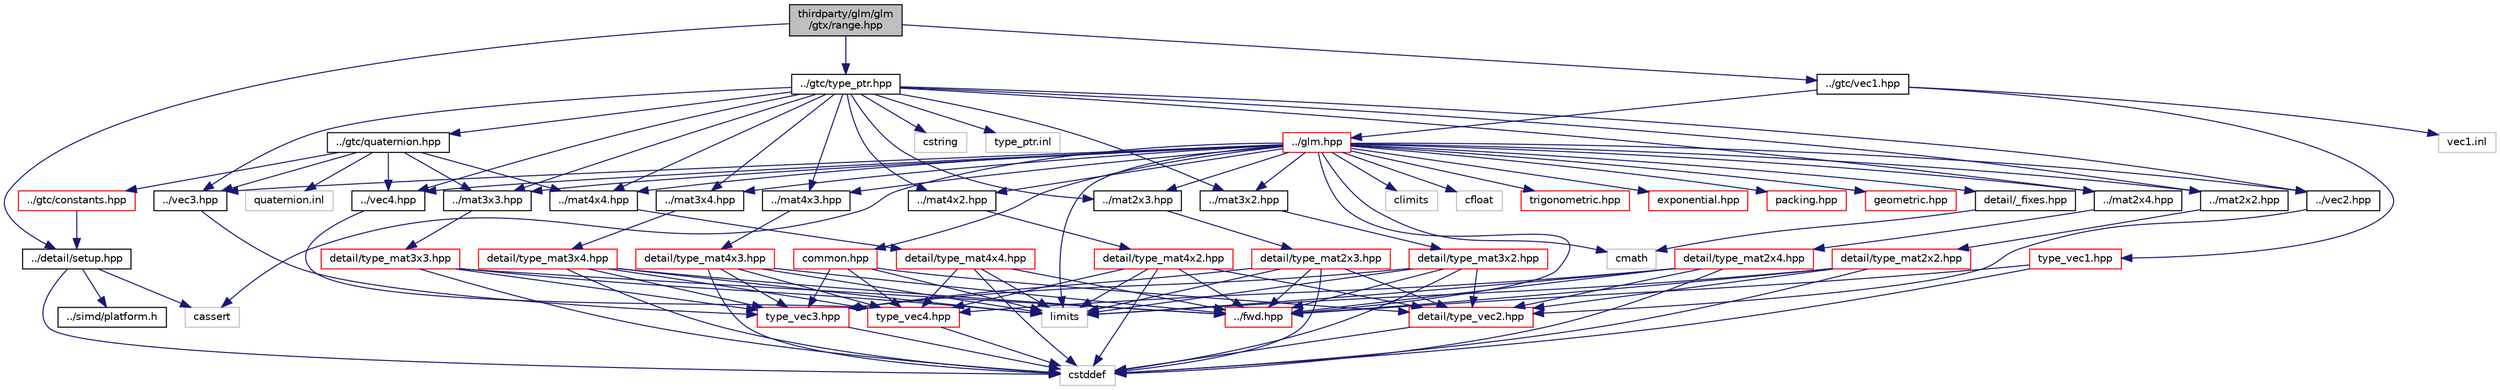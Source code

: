 digraph "thirdparty/glm/glm/gtx/range.hpp"
{
  edge [fontname="Helvetica",fontsize="10",labelfontname="Helvetica",labelfontsize="10"];
  node [fontname="Helvetica",fontsize="10",shape=record];
  Node1 [label="thirdparty/glm/glm\l/gtx/range.hpp",height=0.2,width=0.4,color="black", fillcolor="grey75", style="filled", fontcolor="black"];
  Node1 -> Node2 [color="midnightblue",fontsize="10",style="solid",fontname="Helvetica"];
  Node2 [label="../detail/setup.hpp",height=0.2,width=0.4,color="black", fillcolor="white", style="filled",URL="$glm_2glm_2detail_2setup_8hpp.html"];
  Node2 -> Node3 [color="midnightblue",fontsize="10",style="solid",fontname="Helvetica"];
  Node3 [label="cassert",height=0.2,width=0.4,color="grey75", fillcolor="white", style="filled"];
  Node2 -> Node4 [color="midnightblue",fontsize="10",style="solid",fontname="Helvetica"];
  Node4 [label="cstddef",height=0.2,width=0.4,color="grey75", fillcolor="white", style="filled"];
  Node2 -> Node5 [color="midnightblue",fontsize="10",style="solid",fontname="Helvetica"];
  Node5 [label="../simd/platform.h",height=0.2,width=0.4,color="black", fillcolor="white", style="filled",URL="$platform_8h.html",tooltip="simd "];
  Node1 -> Node6 [color="midnightblue",fontsize="10",style="solid",fontname="Helvetica"];
  Node6 [label="../gtc/type_ptr.hpp",height=0.2,width=0.4,color="black", fillcolor="white", style="filled",URL="$glm_2glm_2gtc_2type__ptr_8hpp.html"];
  Node6 -> Node7 [color="midnightblue",fontsize="10",style="solid",fontname="Helvetica"];
  Node7 [label="../gtc/quaternion.hpp",height=0.2,width=0.4,color="black", fillcolor="white", style="filled",URL="$glm_2glm_2gtc_2quaternion_8hpp.html"];
  Node7 -> Node8 [color="midnightblue",fontsize="10",style="solid",fontname="Helvetica"];
  Node8 [label="../mat3x3.hpp",height=0.2,width=0.4,color="black", fillcolor="white", style="filled",URL="$glm_2glm_2mat3x3_8hpp.html"];
  Node8 -> Node9 [color="midnightblue",fontsize="10",style="solid",fontname="Helvetica"];
  Node9 [label="detail/type_mat3x3.hpp",height=0.2,width=0.4,color="red", fillcolor="white", style="filled",URL="$glm_2glm_2detail_2type__mat3x3_8hpp.html"];
  Node9 -> Node10 [color="midnightblue",fontsize="10",style="solid",fontname="Helvetica"];
  Node10 [label="../fwd.hpp",height=0.2,width=0.4,color="red", fillcolor="white", style="filled",URL="$glm_2glm_2fwd_8hpp.html"];
  Node9 -> Node11 [color="midnightblue",fontsize="10",style="solid",fontname="Helvetica"];
  Node11 [label="type_vec3.hpp",height=0.2,width=0.4,color="red", fillcolor="white", style="filled",URL="$glm_2glm_2detail_2type__vec3_8hpp.html"];
  Node11 -> Node4 [color="midnightblue",fontsize="10",style="solid",fontname="Helvetica"];
  Node9 -> Node12 [color="midnightblue",fontsize="10",style="solid",fontname="Helvetica"];
  Node12 [label="limits",height=0.2,width=0.4,color="grey75", fillcolor="white", style="filled"];
  Node9 -> Node4 [color="midnightblue",fontsize="10",style="solid",fontname="Helvetica"];
  Node7 -> Node13 [color="midnightblue",fontsize="10",style="solid",fontname="Helvetica"];
  Node13 [label="../mat4x4.hpp",height=0.2,width=0.4,color="black", fillcolor="white", style="filled",URL="$glm_2glm_2mat4x4_8hpp.html"];
  Node13 -> Node14 [color="midnightblue",fontsize="10",style="solid",fontname="Helvetica"];
  Node14 [label="detail/type_mat4x4.hpp",height=0.2,width=0.4,color="red", fillcolor="white", style="filled",URL="$glm_2glm_2detail_2type__mat4x4_8hpp.html"];
  Node14 -> Node10 [color="midnightblue",fontsize="10",style="solid",fontname="Helvetica"];
  Node14 -> Node15 [color="midnightblue",fontsize="10",style="solid",fontname="Helvetica"];
  Node15 [label="type_vec4.hpp",height=0.2,width=0.4,color="red", fillcolor="white", style="filled",URL="$glm_2glm_2detail_2type__vec4_8hpp.html"];
  Node15 -> Node4 [color="midnightblue",fontsize="10",style="solid",fontname="Helvetica"];
  Node14 -> Node12 [color="midnightblue",fontsize="10",style="solid",fontname="Helvetica"];
  Node14 -> Node4 [color="midnightblue",fontsize="10",style="solid",fontname="Helvetica"];
  Node7 -> Node16 [color="midnightblue",fontsize="10",style="solid",fontname="Helvetica"];
  Node16 [label="../vec3.hpp",height=0.2,width=0.4,color="black", fillcolor="white", style="filled",URL="$glm_2glm_2vec3_8hpp.html"];
  Node16 -> Node11 [color="midnightblue",fontsize="10",style="solid",fontname="Helvetica"];
  Node7 -> Node17 [color="midnightblue",fontsize="10",style="solid",fontname="Helvetica"];
  Node17 [label="../vec4.hpp",height=0.2,width=0.4,color="black", fillcolor="white", style="filled",URL="$glm_2glm_2vec4_8hpp.html"];
  Node17 -> Node15 [color="midnightblue",fontsize="10",style="solid",fontname="Helvetica"];
  Node7 -> Node18 [color="midnightblue",fontsize="10",style="solid",fontname="Helvetica"];
  Node18 [label="../gtc/constants.hpp",height=0.2,width=0.4,color="red", fillcolor="white", style="filled",URL="$glm_2glm_2gtc_2constants_8hpp.html"];
  Node18 -> Node2 [color="midnightblue",fontsize="10",style="solid",fontname="Helvetica"];
  Node7 -> Node19 [color="midnightblue",fontsize="10",style="solid",fontname="Helvetica"];
  Node19 [label="quaternion.inl",height=0.2,width=0.4,color="grey75", fillcolor="white", style="filled"];
  Node6 -> Node20 [color="midnightblue",fontsize="10",style="solid",fontname="Helvetica"];
  Node20 [label="../vec2.hpp",height=0.2,width=0.4,color="black", fillcolor="white", style="filled",URL="$glm_2glm_2vec2_8hpp.html"];
  Node20 -> Node21 [color="midnightblue",fontsize="10",style="solid",fontname="Helvetica"];
  Node21 [label="detail/type_vec2.hpp",height=0.2,width=0.4,color="red", fillcolor="white", style="filled",URL="$glm_2glm_2detail_2type__vec2_8hpp.html"];
  Node21 -> Node4 [color="midnightblue",fontsize="10",style="solid",fontname="Helvetica"];
  Node6 -> Node16 [color="midnightblue",fontsize="10",style="solid",fontname="Helvetica"];
  Node6 -> Node17 [color="midnightblue",fontsize="10",style="solid",fontname="Helvetica"];
  Node6 -> Node22 [color="midnightblue",fontsize="10",style="solid",fontname="Helvetica"];
  Node22 [label="../mat2x2.hpp",height=0.2,width=0.4,color="black", fillcolor="white", style="filled",URL="$glm_2glm_2mat2x2_8hpp.html"];
  Node22 -> Node23 [color="midnightblue",fontsize="10",style="solid",fontname="Helvetica"];
  Node23 [label="detail/type_mat2x2.hpp",height=0.2,width=0.4,color="red", fillcolor="white", style="filled",URL="$glm_2glm_2detail_2type__mat2x2_8hpp.html"];
  Node23 -> Node10 [color="midnightblue",fontsize="10",style="solid",fontname="Helvetica"];
  Node23 -> Node21 [color="midnightblue",fontsize="10",style="solid",fontname="Helvetica"];
  Node23 -> Node12 [color="midnightblue",fontsize="10",style="solid",fontname="Helvetica"];
  Node23 -> Node4 [color="midnightblue",fontsize="10",style="solid",fontname="Helvetica"];
  Node6 -> Node24 [color="midnightblue",fontsize="10",style="solid",fontname="Helvetica"];
  Node24 [label="../mat2x3.hpp",height=0.2,width=0.4,color="black", fillcolor="white", style="filled",URL="$glm_2glm_2mat2x3_8hpp.html"];
  Node24 -> Node25 [color="midnightblue",fontsize="10",style="solid",fontname="Helvetica"];
  Node25 [label="detail/type_mat2x3.hpp",height=0.2,width=0.4,color="red", fillcolor="white", style="filled",URL="$glm_2glm_2detail_2type__mat2x3_8hpp.html"];
  Node25 -> Node10 [color="midnightblue",fontsize="10",style="solid",fontname="Helvetica"];
  Node25 -> Node21 [color="midnightblue",fontsize="10",style="solid",fontname="Helvetica"];
  Node25 -> Node11 [color="midnightblue",fontsize="10",style="solid",fontname="Helvetica"];
  Node25 -> Node12 [color="midnightblue",fontsize="10",style="solid",fontname="Helvetica"];
  Node25 -> Node4 [color="midnightblue",fontsize="10",style="solid",fontname="Helvetica"];
  Node6 -> Node26 [color="midnightblue",fontsize="10",style="solid",fontname="Helvetica"];
  Node26 [label="../mat2x4.hpp",height=0.2,width=0.4,color="black", fillcolor="white", style="filled",URL="$glm_2glm_2mat2x4_8hpp.html"];
  Node26 -> Node27 [color="midnightblue",fontsize="10",style="solid",fontname="Helvetica"];
  Node27 [label="detail/type_mat2x4.hpp",height=0.2,width=0.4,color="red", fillcolor="white", style="filled",URL="$glm_2glm_2detail_2type__mat2x4_8hpp.html"];
  Node27 -> Node10 [color="midnightblue",fontsize="10",style="solid",fontname="Helvetica"];
  Node27 -> Node21 [color="midnightblue",fontsize="10",style="solid",fontname="Helvetica"];
  Node27 -> Node15 [color="midnightblue",fontsize="10",style="solid",fontname="Helvetica"];
  Node27 -> Node12 [color="midnightblue",fontsize="10",style="solid",fontname="Helvetica"];
  Node27 -> Node4 [color="midnightblue",fontsize="10",style="solid",fontname="Helvetica"];
  Node6 -> Node28 [color="midnightblue",fontsize="10",style="solid",fontname="Helvetica"];
  Node28 [label="../mat3x2.hpp",height=0.2,width=0.4,color="black", fillcolor="white", style="filled",URL="$glm_2glm_2mat3x2_8hpp.html"];
  Node28 -> Node29 [color="midnightblue",fontsize="10",style="solid",fontname="Helvetica"];
  Node29 [label="detail/type_mat3x2.hpp",height=0.2,width=0.4,color="red", fillcolor="white", style="filled",URL="$glm_2glm_2detail_2type__mat3x2_8hpp.html"];
  Node29 -> Node10 [color="midnightblue",fontsize="10",style="solid",fontname="Helvetica"];
  Node29 -> Node21 [color="midnightblue",fontsize="10",style="solid",fontname="Helvetica"];
  Node29 -> Node11 [color="midnightblue",fontsize="10",style="solid",fontname="Helvetica"];
  Node29 -> Node12 [color="midnightblue",fontsize="10",style="solid",fontname="Helvetica"];
  Node29 -> Node4 [color="midnightblue",fontsize="10",style="solid",fontname="Helvetica"];
  Node6 -> Node8 [color="midnightblue",fontsize="10",style="solid",fontname="Helvetica"];
  Node6 -> Node30 [color="midnightblue",fontsize="10",style="solid",fontname="Helvetica"];
  Node30 [label="../mat3x4.hpp",height=0.2,width=0.4,color="black", fillcolor="white", style="filled",URL="$glm_2glm_2mat3x4_8hpp.html"];
  Node30 -> Node31 [color="midnightblue",fontsize="10",style="solid",fontname="Helvetica"];
  Node31 [label="detail/type_mat3x4.hpp",height=0.2,width=0.4,color="red", fillcolor="white", style="filled",URL="$glm_2glm_2detail_2type__mat3x4_8hpp.html"];
  Node31 -> Node10 [color="midnightblue",fontsize="10",style="solid",fontname="Helvetica"];
  Node31 -> Node11 [color="midnightblue",fontsize="10",style="solid",fontname="Helvetica"];
  Node31 -> Node15 [color="midnightblue",fontsize="10",style="solid",fontname="Helvetica"];
  Node31 -> Node12 [color="midnightblue",fontsize="10",style="solid",fontname="Helvetica"];
  Node31 -> Node4 [color="midnightblue",fontsize="10",style="solid",fontname="Helvetica"];
  Node6 -> Node32 [color="midnightblue",fontsize="10",style="solid",fontname="Helvetica"];
  Node32 [label="../mat4x2.hpp",height=0.2,width=0.4,color="black", fillcolor="white", style="filled",URL="$glm_2glm_2mat4x2_8hpp.html"];
  Node32 -> Node33 [color="midnightblue",fontsize="10",style="solid",fontname="Helvetica"];
  Node33 [label="detail/type_mat4x2.hpp",height=0.2,width=0.4,color="red", fillcolor="white", style="filled",URL="$glm_2glm_2detail_2type__mat4x2_8hpp.html"];
  Node33 -> Node10 [color="midnightblue",fontsize="10",style="solid",fontname="Helvetica"];
  Node33 -> Node21 [color="midnightblue",fontsize="10",style="solid",fontname="Helvetica"];
  Node33 -> Node15 [color="midnightblue",fontsize="10",style="solid",fontname="Helvetica"];
  Node33 -> Node12 [color="midnightblue",fontsize="10",style="solid",fontname="Helvetica"];
  Node33 -> Node4 [color="midnightblue",fontsize="10",style="solid",fontname="Helvetica"];
  Node6 -> Node34 [color="midnightblue",fontsize="10",style="solid",fontname="Helvetica"];
  Node34 [label="../mat4x3.hpp",height=0.2,width=0.4,color="black", fillcolor="white", style="filled",URL="$glm_2glm_2mat4x3_8hpp.html"];
  Node34 -> Node35 [color="midnightblue",fontsize="10",style="solid",fontname="Helvetica"];
  Node35 [label="detail/type_mat4x3.hpp",height=0.2,width=0.4,color="red", fillcolor="white", style="filled",URL="$glm_2glm_2detail_2type__mat4x3_8hpp.html"];
  Node35 -> Node10 [color="midnightblue",fontsize="10",style="solid",fontname="Helvetica"];
  Node35 -> Node11 [color="midnightblue",fontsize="10",style="solid",fontname="Helvetica"];
  Node35 -> Node15 [color="midnightblue",fontsize="10",style="solid",fontname="Helvetica"];
  Node35 -> Node12 [color="midnightblue",fontsize="10",style="solid",fontname="Helvetica"];
  Node35 -> Node4 [color="midnightblue",fontsize="10",style="solid",fontname="Helvetica"];
  Node6 -> Node13 [color="midnightblue",fontsize="10",style="solid",fontname="Helvetica"];
  Node6 -> Node36 [color="midnightblue",fontsize="10",style="solid",fontname="Helvetica"];
  Node36 [label="cstring",height=0.2,width=0.4,color="grey75", fillcolor="white", style="filled"];
  Node6 -> Node37 [color="midnightblue",fontsize="10",style="solid",fontname="Helvetica"];
  Node37 [label="type_ptr.inl",height=0.2,width=0.4,color="grey75", fillcolor="white", style="filled"];
  Node1 -> Node38 [color="midnightblue",fontsize="10",style="solid",fontname="Helvetica"];
  Node38 [label="../gtc/vec1.hpp",height=0.2,width=0.4,color="black", fillcolor="white", style="filled",URL="$glm_2glm_2gtc_2vec1_8hpp.html"];
  Node38 -> Node39 [color="midnightblue",fontsize="10",style="solid",fontname="Helvetica"];
  Node39 [label="../glm.hpp",height=0.2,width=0.4,color="red", fillcolor="white", style="filled",URL="$glm_2glm_2glm_8hpp.html"];
  Node39 -> Node40 [color="midnightblue",fontsize="10",style="solid",fontname="Helvetica"];
  Node40 [label="detail/_fixes.hpp",height=0.2,width=0.4,color="black", fillcolor="white", style="filled",URL="$glm_2glm_2detail_2__fixes_8hpp.html"];
  Node40 -> Node41 [color="midnightblue",fontsize="10",style="solid",fontname="Helvetica"];
  Node41 [label="cmath",height=0.2,width=0.4,color="grey75", fillcolor="white", style="filled"];
  Node39 -> Node41 [color="midnightblue",fontsize="10",style="solid",fontname="Helvetica"];
  Node39 -> Node42 [color="midnightblue",fontsize="10",style="solid",fontname="Helvetica"];
  Node42 [label="climits",height=0.2,width=0.4,color="grey75", fillcolor="white", style="filled"];
  Node39 -> Node43 [color="midnightblue",fontsize="10",style="solid",fontname="Helvetica"];
  Node43 [label="cfloat",height=0.2,width=0.4,color="grey75", fillcolor="white", style="filled"];
  Node39 -> Node12 [color="midnightblue",fontsize="10",style="solid",fontname="Helvetica"];
  Node39 -> Node3 [color="midnightblue",fontsize="10",style="solid",fontname="Helvetica"];
  Node39 -> Node10 [color="midnightblue",fontsize="10",style="solid",fontname="Helvetica"];
  Node39 -> Node20 [color="midnightblue",fontsize="10",style="solid",fontname="Helvetica"];
  Node39 -> Node16 [color="midnightblue",fontsize="10",style="solid",fontname="Helvetica"];
  Node39 -> Node17 [color="midnightblue",fontsize="10",style="solid",fontname="Helvetica"];
  Node39 -> Node22 [color="midnightblue",fontsize="10",style="solid",fontname="Helvetica"];
  Node39 -> Node24 [color="midnightblue",fontsize="10",style="solid",fontname="Helvetica"];
  Node39 -> Node26 [color="midnightblue",fontsize="10",style="solid",fontname="Helvetica"];
  Node39 -> Node28 [color="midnightblue",fontsize="10",style="solid",fontname="Helvetica"];
  Node39 -> Node8 [color="midnightblue",fontsize="10",style="solid",fontname="Helvetica"];
  Node39 -> Node30 [color="midnightblue",fontsize="10",style="solid",fontname="Helvetica"];
  Node39 -> Node32 [color="midnightblue",fontsize="10",style="solid",fontname="Helvetica"];
  Node39 -> Node34 [color="midnightblue",fontsize="10",style="solid",fontname="Helvetica"];
  Node39 -> Node13 [color="midnightblue",fontsize="10",style="solid",fontname="Helvetica"];
  Node39 -> Node44 [color="midnightblue",fontsize="10",style="solid",fontname="Helvetica"];
  Node44 [label="trigonometric.hpp",height=0.2,width=0.4,color="red", fillcolor="white", style="filled",URL="$glm_2glm_2trigonometric_8hpp.html"];
  Node39 -> Node45 [color="midnightblue",fontsize="10",style="solid",fontname="Helvetica"];
  Node45 [label="exponential.hpp",height=0.2,width=0.4,color="red", fillcolor="white", style="filled",URL="$glm_2glm_2exponential_8hpp.html"];
  Node39 -> Node46 [color="midnightblue",fontsize="10",style="solid",fontname="Helvetica"];
  Node46 [label="common.hpp",height=0.2,width=0.4,color="red", fillcolor="white", style="filled",URL="$glm_2glm_2common_8hpp.html"];
  Node46 -> Node12 [color="midnightblue",fontsize="10",style="solid",fontname="Helvetica"];
  Node46 -> Node21 [color="midnightblue",fontsize="10",style="solid",fontname="Helvetica"];
  Node46 -> Node11 [color="midnightblue",fontsize="10",style="solid",fontname="Helvetica"];
  Node46 -> Node15 [color="midnightblue",fontsize="10",style="solid",fontname="Helvetica"];
  Node39 -> Node47 [color="midnightblue",fontsize="10",style="solid",fontname="Helvetica"];
  Node47 [label="packing.hpp",height=0.2,width=0.4,color="red", fillcolor="white", style="filled",URL="$glm_2glm_2packing_8hpp.html"];
  Node39 -> Node48 [color="midnightblue",fontsize="10",style="solid",fontname="Helvetica"];
  Node48 [label="geometric.hpp",height=0.2,width=0.4,color="red", fillcolor="white", style="filled",URL="$glm_2glm_2geometric_8hpp.html"];
  Node38 -> Node49 [color="midnightblue",fontsize="10",style="solid",fontname="Helvetica"];
  Node49 [label="type_vec1.hpp",height=0.2,width=0.4,color="red", fillcolor="white", style="filled",URL="$glm_2glm_2detail_2type__vec1_8hpp.html"];
  Node49 -> Node10 [color="midnightblue",fontsize="10",style="solid",fontname="Helvetica"];
  Node49 -> Node4 [color="midnightblue",fontsize="10",style="solid",fontname="Helvetica"];
  Node38 -> Node50 [color="midnightblue",fontsize="10",style="solid",fontname="Helvetica"];
  Node50 [label="vec1.inl",height=0.2,width=0.4,color="grey75", fillcolor="white", style="filled"];
}
